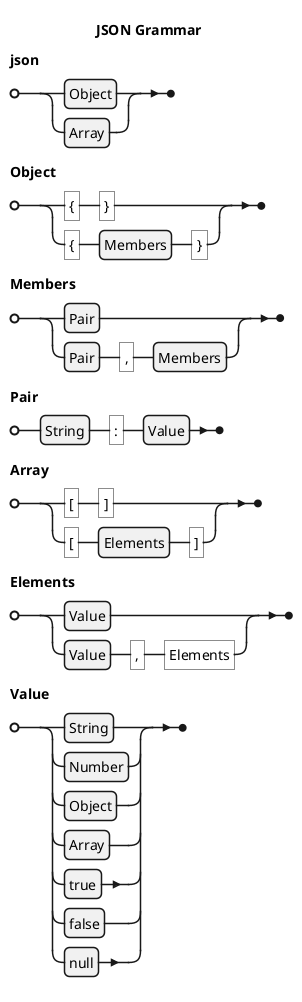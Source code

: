 @startebnf
title JSON Grammar

json = Object | Array;

Object = "{" , "}" | "{", Members, "}";

Members = Pair | Pair, ',', Members;

Pair = String, ":",  Value;

Array = "[", "]" | "[", Elements, "]";

Elements = Value | Value, ",", "Elements";

Value = String /' ("(\\(["\\\/bfnrt]|u[a-fA-F0-9]{4})|[^"\\\0-\x1F\x7F]+)*") '/
          | Number /'  (-?(0|[1-9][0-9]*)(\.[0-9]+)?([eE][+-]?[0-9]+)?)  '/
          | Object
          | Array
          | true
          | false
          | null;

@endebnf